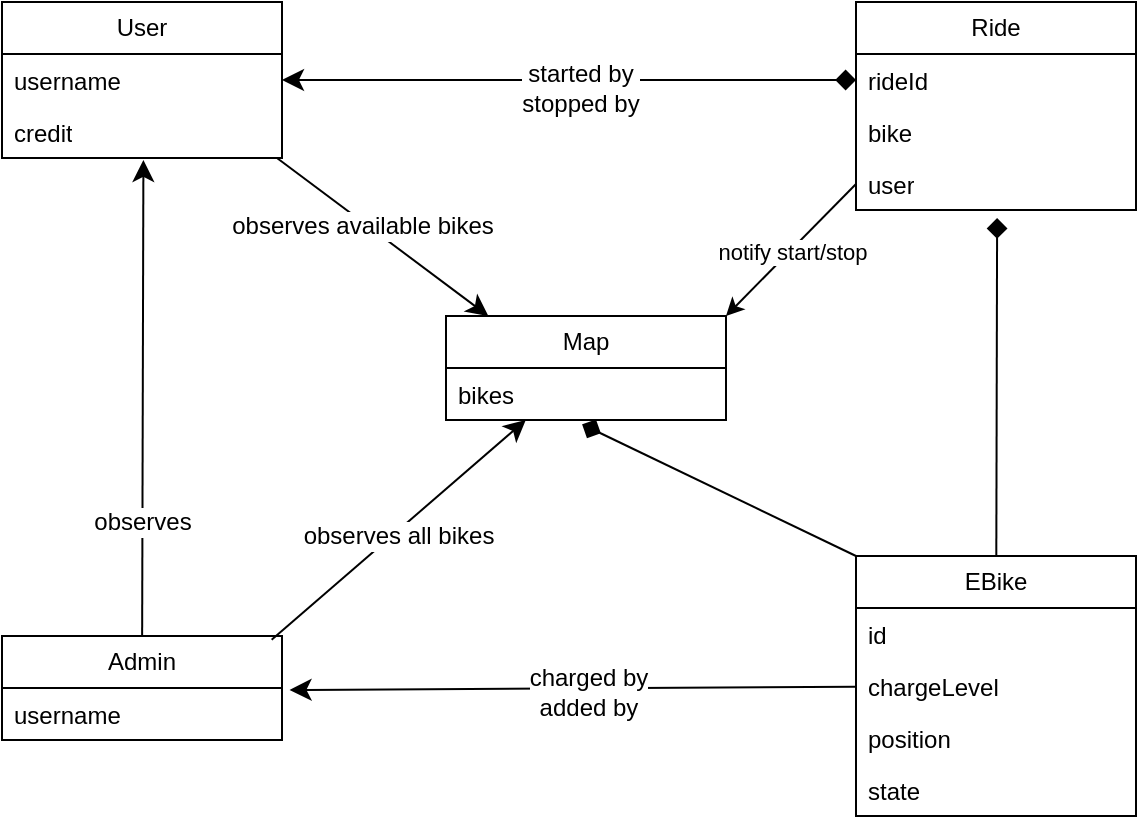 <mxfile version="24.8.2">
  <diagram name="Page-1" id="9G3Cq2p0rAFrvRAO1Ul2">
    <mxGraphModel dx="1050" dy="557" grid="0" gridSize="10" guides="1" tooltips="1" connect="1" arrows="1" fold="1" page="1" pageScale="1" pageWidth="850" pageHeight="1100" math="0" shadow="0">
      <root>
        <mxCell id="0" />
        <mxCell id="1" parent="0" />
        <mxCell id="a9QtjJB9Hh4zNfCUaIWb-33" style="edgeStyle=none;curved=1;rounded=0;orthogonalLoop=1;jettySize=auto;html=1;entryX=0;entryY=0.5;entryDx=0;entryDy=0;fontSize=12;startSize=8;endSize=8;endArrow=diamond;endFill=1;startArrow=classic;startFill=1;" parent="1" source="a9QtjJB9Hh4zNfCUaIWb-4" target="a9QtjJB9Hh4zNfCUaIWb-16" edge="1">
          <mxGeometry relative="1" as="geometry" />
        </mxCell>
        <mxCell id="a9QtjJB9Hh4zNfCUaIWb-34" value="started by&lt;div&gt;stopped by&lt;/div&gt;" style="edgeLabel;html=1;align=center;verticalAlign=middle;resizable=0;points=[];fontSize=12;" parent="a9QtjJB9Hh4zNfCUaIWb-33" vertex="1" connectable="0">
          <mxGeometry x="0.039" y="-4" relative="1" as="geometry">
            <mxPoint as="offset" />
          </mxGeometry>
        </mxCell>
        <mxCell id="a9QtjJB9Hh4zNfCUaIWb-50" style="edgeStyle=none;curved=1;rounded=0;orthogonalLoop=1;jettySize=auto;html=1;entryX=0.25;entryY=0;entryDx=0;entryDy=0;fontSize=12;startSize=8;endSize=8;exitX=0.982;exitY=1;exitDx=0;exitDy=0;exitPerimeter=0;" parent="1" source="a9QtjJB9Hh4zNfCUaIWb-6" edge="1">
          <mxGeometry relative="1" as="geometry">
            <mxPoint x="259.995" y="168" as="sourcePoint" />
            <mxPoint x="385.19" y="247" as="targetPoint" />
          </mxGeometry>
        </mxCell>
        <mxCell id="a9QtjJB9Hh4zNfCUaIWb-51" value="observes available bikes" style="edgeLabel;html=1;align=center;verticalAlign=middle;resizable=0;points=[];fontSize=12;" parent="a9QtjJB9Hh4zNfCUaIWb-50" vertex="1" connectable="0">
          <mxGeometry x="-0.184" y="-2" relative="1" as="geometry">
            <mxPoint as="offset" />
          </mxGeometry>
        </mxCell>
        <mxCell id="a9QtjJB9Hh4zNfCUaIWb-4" value="User" style="swimlane;fontStyle=0;childLayout=stackLayout;horizontal=1;startSize=26;fillColor=none;horizontalStack=0;resizeParent=1;resizeParentMax=0;resizeLast=0;collapsible=1;marginBottom=0;whiteSpace=wrap;html=1;" parent="1" vertex="1">
          <mxGeometry x="142" y="90" width="140" height="78" as="geometry">
            <mxRectangle x="120" y="200" width="70" height="30" as="alternateBounds" />
          </mxGeometry>
        </mxCell>
        <mxCell id="a9QtjJB9Hh4zNfCUaIWb-5" value="username" style="text;strokeColor=none;fillColor=none;align=left;verticalAlign=top;spacingLeft=4;spacingRight=4;overflow=hidden;rotatable=0;points=[[0,0.5],[1,0.5]];portConstraint=eastwest;whiteSpace=wrap;html=1;" parent="a9QtjJB9Hh4zNfCUaIWb-4" vertex="1">
          <mxGeometry y="26" width="140" height="26" as="geometry" />
        </mxCell>
        <mxCell id="a9QtjJB9Hh4zNfCUaIWb-6" value="credit" style="text;strokeColor=none;fillColor=none;align=left;verticalAlign=top;spacingLeft=4;spacingRight=4;overflow=hidden;rotatable=0;points=[[0,0.5],[1,0.5]];portConstraint=eastwest;whiteSpace=wrap;html=1;" parent="a9QtjJB9Hh4zNfCUaIWb-4" vertex="1">
          <mxGeometry y="52" width="140" height="26" as="geometry" />
        </mxCell>
        <mxCell id="a9QtjJB9Hh4zNfCUaIWb-8" value="Admin" style="swimlane;fontStyle=0;childLayout=stackLayout;horizontal=1;startSize=26;fillColor=none;horizontalStack=0;resizeParent=1;resizeParentMax=0;resizeLast=0;collapsible=1;marginBottom=0;whiteSpace=wrap;html=1;" parent="1" vertex="1">
          <mxGeometry x="142" y="407" width="140" height="52" as="geometry">
            <mxRectangle x="120" y="513" width="70" height="30" as="alternateBounds" />
          </mxGeometry>
        </mxCell>
        <mxCell id="a9QtjJB9Hh4zNfCUaIWb-9" value="username" style="text;strokeColor=none;fillColor=none;align=left;verticalAlign=top;spacingLeft=4;spacingRight=4;overflow=hidden;rotatable=0;points=[[0,0.5],[1,0.5]];portConstraint=eastwest;whiteSpace=wrap;html=1;" parent="a9QtjJB9Hh4zNfCUaIWb-8" vertex="1">
          <mxGeometry y="26" width="140" height="26" as="geometry" />
        </mxCell>
        <mxCell id="a9QtjJB9Hh4zNfCUaIWb-11" value="EBike" style="swimlane;fontStyle=0;childLayout=stackLayout;horizontal=1;startSize=26;fillColor=none;horizontalStack=0;resizeParent=1;resizeParentMax=0;resizeLast=0;collapsible=1;marginBottom=0;whiteSpace=wrap;html=1;" parent="1" vertex="1">
          <mxGeometry x="569" y="367" width="140" height="130" as="geometry" />
        </mxCell>
        <mxCell id="a9QtjJB9Hh4zNfCUaIWb-12" value="id" style="text;strokeColor=none;fillColor=none;align=left;verticalAlign=top;spacingLeft=4;spacingRight=4;overflow=hidden;rotatable=0;points=[[0,0.5],[1,0.5]];portConstraint=eastwest;whiteSpace=wrap;html=1;" parent="a9QtjJB9Hh4zNfCUaIWb-11" vertex="1">
          <mxGeometry y="26" width="140" height="26" as="geometry" />
        </mxCell>
        <mxCell id="a9QtjJB9Hh4zNfCUaIWb-13" value="chargeLevel" style="text;strokeColor=none;fillColor=none;align=left;verticalAlign=top;spacingLeft=4;spacingRight=4;overflow=hidden;rotatable=0;points=[[0,0.5],[1,0.5]];portConstraint=eastwest;whiteSpace=wrap;html=1;" parent="a9QtjJB9Hh4zNfCUaIWb-11" vertex="1">
          <mxGeometry y="52" width="140" height="26" as="geometry" />
        </mxCell>
        <mxCell id="a9QtjJB9Hh4zNfCUaIWb-19" value="position" style="text;strokeColor=none;fillColor=none;align=left;verticalAlign=top;spacingLeft=4;spacingRight=4;overflow=hidden;rotatable=0;points=[[0,0.5],[1,0.5]];portConstraint=eastwest;whiteSpace=wrap;html=1;" parent="a9QtjJB9Hh4zNfCUaIWb-11" vertex="1">
          <mxGeometry y="78" width="140" height="26" as="geometry" />
        </mxCell>
        <mxCell id="a9QtjJB9Hh4zNfCUaIWb-14" value="state" style="text;strokeColor=none;fillColor=none;align=left;verticalAlign=top;spacingLeft=4;spacingRight=4;overflow=hidden;rotatable=0;points=[[0,0.5],[1,0.5]];portConstraint=eastwest;whiteSpace=wrap;html=1;" parent="a9QtjJB9Hh4zNfCUaIWb-11" vertex="1">
          <mxGeometry y="104" width="140" height="26" as="geometry" />
        </mxCell>
        <mxCell id="a9QtjJB9Hh4zNfCUaIWb-15" value="Ride" style="swimlane;fontStyle=0;childLayout=stackLayout;horizontal=1;startSize=26;fillColor=none;horizontalStack=0;resizeParent=1;resizeParentMax=0;resizeLast=0;collapsible=1;marginBottom=0;whiteSpace=wrap;html=1;" parent="1" vertex="1">
          <mxGeometry x="569" y="90" width="140" height="104" as="geometry">
            <mxRectangle x="425" y="200" width="70" height="30" as="alternateBounds" />
          </mxGeometry>
        </mxCell>
        <mxCell id="a9QtjJB9Hh4zNfCUaIWb-16" value="&lt;div&gt;rideId&lt;/div&gt;" style="text;strokeColor=none;fillColor=none;align=left;verticalAlign=top;spacingLeft=4;spacingRight=4;overflow=hidden;rotatable=0;points=[[0,0.5],[1,0.5]];portConstraint=eastwest;whiteSpace=wrap;html=1;" parent="a9QtjJB9Hh4zNfCUaIWb-15" vertex="1">
          <mxGeometry y="26" width="140" height="26" as="geometry" />
        </mxCell>
        <mxCell id="a9QtjJB9Hh4zNfCUaIWb-17" value="bike" style="text;strokeColor=none;fillColor=none;align=left;verticalAlign=top;spacingLeft=4;spacingRight=4;overflow=hidden;rotatable=0;points=[[0,0.5],[1,0.5]];portConstraint=eastwest;whiteSpace=wrap;html=1;" parent="a9QtjJB9Hh4zNfCUaIWb-15" vertex="1">
          <mxGeometry y="52" width="140" height="26" as="geometry" />
        </mxCell>
        <mxCell id="a9QtjJB9Hh4zNfCUaIWb-35" value="user&lt;div&gt;&lt;br&gt;&lt;/div&gt;" style="text;strokeColor=none;fillColor=none;align=left;verticalAlign=top;spacingLeft=4;spacingRight=4;overflow=hidden;rotatable=0;points=[[0,0.5],[1,0.5]];portConstraint=eastwest;whiteSpace=wrap;html=1;" parent="a9QtjJB9Hh4zNfCUaIWb-15" vertex="1">
          <mxGeometry y="78" width="140" height="26" as="geometry" />
        </mxCell>
        <mxCell id="a9QtjJB9Hh4zNfCUaIWb-20" value="Map" style="swimlane;fontStyle=0;childLayout=stackLayout;horizontal=1;startSize=26;fillColor=none;horizontalStack=0;resizeParent=1;resizeParentMax=0;resizeLast=0;collapsible=1;marginBottom=0;whiteSpace=wrap;html=1;" parent="1" vertex="1">
          <mxGeometry x="364" y="247" width="140" height="52" as="geometry">
            <mxRectangle x="364" y="247" width="60" height="30" as="alternateBounds" />
          </mxGeometry>
        </mxCell>
        <mxCell id="4" value="bikes" style="text;strokeColor=none;fillColor=none;align=left;verticalAlign=top;spacingLeft=4;spacingRight=4;overflow=hidden;rotatable=0;points=[[0,0.5],[1,0.5]];portConstraint=eastwest;whiteSpace=wrap;html=1;" parent="a9QtjJB9Hh4zNfCUaIWb-20" vertex="1">
          <mxGeometry y="26" width="140" height="26" as="geometry" />
        </mxCell>
        <mxCell id="a9QtjJB9Hh4zNfCUaIWb-31" style="edgeStyle=none;curved=1;rounded=0;orthogonalLoop=1;jettySize=auto;html=1;entryX=0.504;entryY=1.154;entryDx=0;entryDy=0;entryPerimeter=0;fontSize=12;startSize=8;endSize=8;endArrow=diamond;endFill=1;startArrow=none;startFill=0;" parent="1" source="a9QtjJB9Hh4zNfCUaIWb-11" target="a9QtjJB9Hh4zNfCUaIWb-35" edge="1">
          <mxGeometry relative="1" as="geometry" />
        </mxCell>
        <mxCell id="a9QtjJB9Hh4zNfCUaIWb-37" style="edgeStyle=none;curved=1;rounded=0;orthogonalLoop=1;jettySize=auto;html=1;entryX=1.027;entryY=0.038;entryDx=0;entryDy=0;entryPerimeter=0;fontSize=12;startSize=8;endSize=8;" parent="1" source="a9QtjJB9Hh4zNfCUaIWb-13" target="a9QtjJB9Hh4zNfCUaIWb-9" edge="1">
          <mxGeometry relative="1" as="geometry" />
        </mxCell>
        <mxCell id="a9QtjJB9Hh4zNfCUaIWb-38" value="charged by&lt;div&gt;added by&lt;/div&gt;" style="edgeLabel;html=1;align=center;verticalAlign=middle;resizable=0;points=[];fontSize=12;" parent="a9QtjJB9Hh4zNfCUaIWb-37" vertex="1" connectable="0">
          <mxGeometry x="-0.055" y="2" relative="1" as="geometry">
            <mxPoint as="offset" />
          </mxGeometry>
        </mxCell>
        <mxCell id="a9QtjJB9Hh4zNfCUaIWb-39" style="edgeStyle=none;curved=1;rounded=0;orthogonalLoop=1;jettySize=auto;html=1;entryX=0.486;entryY=1.083;entryDx=0;entryDy=0;entryPerimeter=0;fontSize=12;startSize=8;endSize=8;startArrow=none;startFill=0;endArrow=diamond;endFill=1;exitX=-0.038;exitY=-0.012;exitDx=0;exitDy=0;exitPerimeter=0;" parent="1" target="4" edge="1">
          <mxGeometry relative="1" as="geometry">
            <mxPoint x="569.0" y="367.0" as="sourcePoint" />
            <mxPoint x="444.36" y="328.562" as="targetPoint" />
          </mxGeometry>
        </mxCell>
        <mxCell id="a9QtjJB9Hh4zNfCUaIWb-44" style="edgeStyle=none;curved=1;rounded=0;orthogonalLoop=1;jettySize=auto;html=1;entryX=0.505;entryY=1.038;entryDx=0;entryDy=0;entryPerimeter=0;fontSize=12;startSize=8;endSize=8;" parent="1" source="a9QtjJB9Hh4zNfCUaIWb-8" target="a9QtjJB9Hh4zNfCUaIWb-6" edge="1">
          <mxGeometry relative="1" as="geometry" />
        </mxCell>
        <mxCell id="a9QtjJB9Hh4zNfCUaIWb-45" value="observes" style="edgeLabel;html=1;align=center;verticalAlign=middle;resizable=0;points=[];fontSize=12;" parent="a9QtjJB9Hh4zNfCUaIWb-44" vertex="1" connectable="0">
          <mxGeometry x="-0.521" relative="1" as="geometry">
            <mxPoint as="offset" />
          </mxGeometry>
        </mxCell>
        <mxCell id="a9QtjJB9Hh4zNfCUaIWb-48" style="edgeStyle=none;curved=1;rounded=0;orthogonalLoop=1;jettySize=auto;html=1;entryX=0.963;entryY=0.036;entryDx=0;entryDy=0;entryPerimeter=0;fontSize=12;startSize=8;endSize=8;startArrow=classic;startFill=1;endArrow=none;endFill=0;" parent="1" source="a9QtjJB9Hh4zNfCUaIWb-20" target="a9QtjJB9Hh4zNfCUaIWb-8" edge="1">
          <mxGeometry relative="1" as="geometry" />
        </mxCell>
        <mxCell id="a9QtjJB9Hh4zNfCUaIWb-49" value="observes all bikes" style="edgeLabel;html=1;align=center;verticalAlign=middle;resizable=0;points=[];fontSize=12;" parent="a9QtjJB9Hh4zNfCUaIWb-48" vertex="1" connectable="0">
          <mxGeometry x="0.03" y="2" relative="1" as="geometry">
            <mxPoint as="offset" />
          </mxGeometry>
        </mxCell>
        <mxCell id="2" style="rounded=0;orthogonalLoop=1;jettySize=auto;html=1;exitX=0;exitY=0.5;exitDx=0;exitDy=0;entryX=1;entryY=0;entryDx=0;entryDy=0;" parent="1" source="a9QtjJB9Hh4zNfCUaIWb-35" target="a9QtjJB9Hh4zNfCUaIWb-20" edge="1">
          <mxGeometry relative="1" as="geometry" />
        </mxCell>
        <mxCell id="3" value="notify start/stop" style="edgeLabel;html=1;align=center;verticalAlign=middle;resizable=0;points=[];" parent="2" vertex="1" connectable="0">
          <mxGeometry x="0.009" y="1" relative="1" as="geometry">
            <mxPoint as="offset" />
          </mxGeometry>
        </mxCell>
      </root>
    </mxGraphModel>
  </diagram>
</mxfile>
